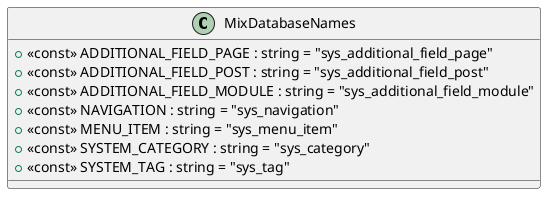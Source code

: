@startuml
class MixDatabaseNames {
    + <<const>> ADDITIONAL_FIELD_PAGE : string = "sys_additional_field_page"
    + <<const>> ADDITIONAL_FIELD_POST : string = "sys_additional_field_post"
    + <<const>> ADDITIONAL_FIELD_MODULE : string = "sys_additional_field_module"
    + <<const>> NAVIGATION : string = "sys_navigation"
    + <<const>> MENU_ITEM : string = "sys_menu_item"
    + <<const>> SYSTEM_CATEGORY : string = "sys_category"
    + <<const>> SYSTEM_TAG : string = "sys_tag"
}
@enduml
